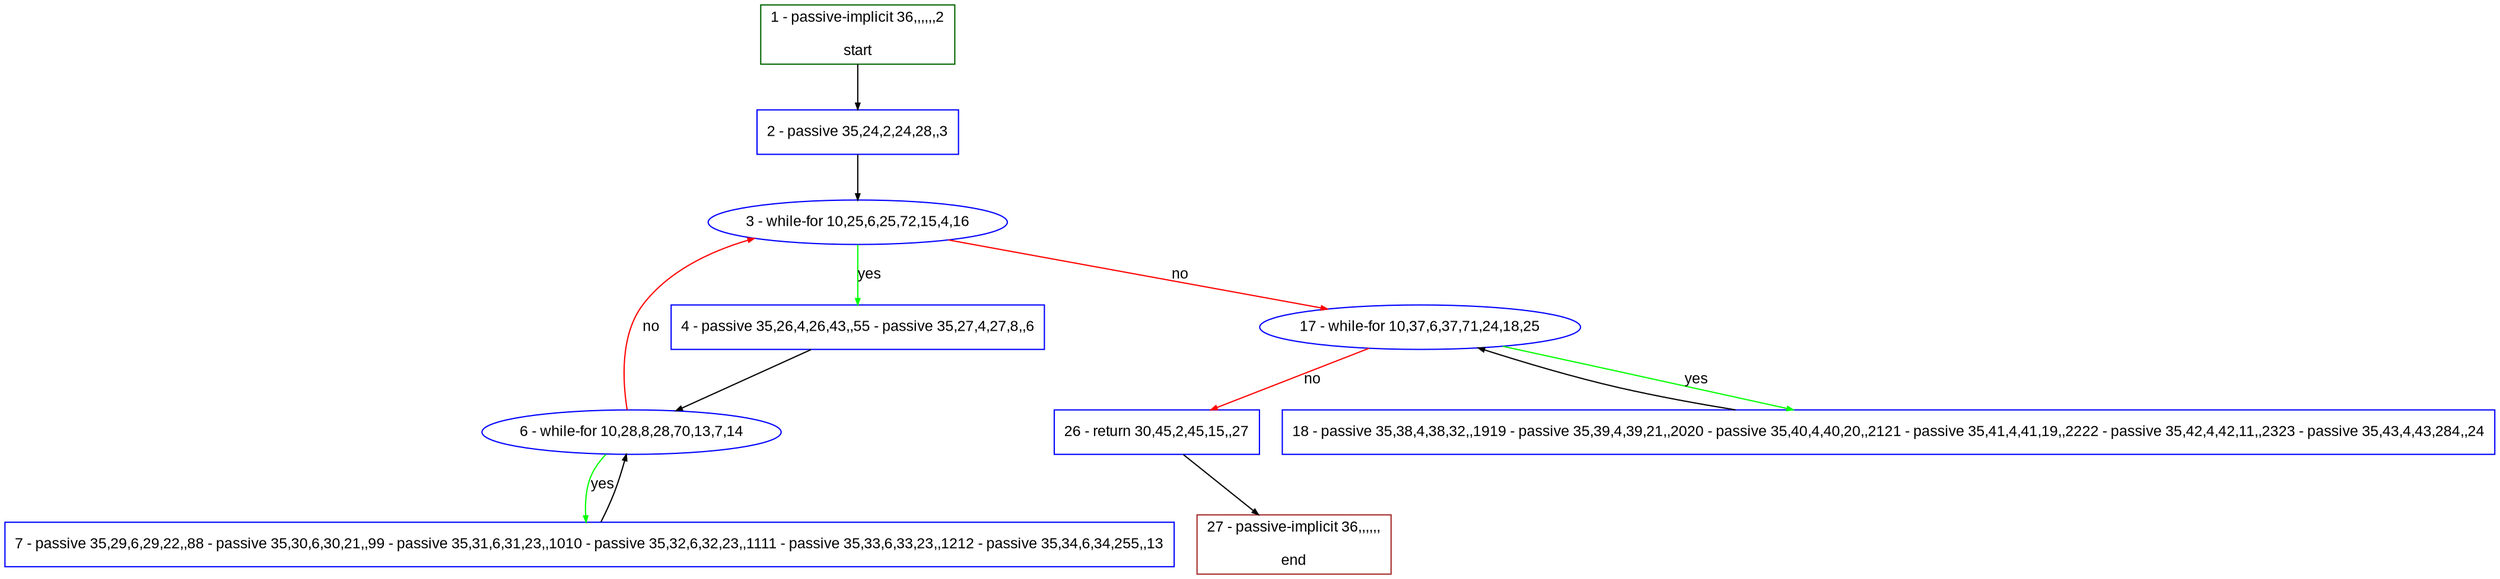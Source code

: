 digraph "" {
  graph [pack="true", label="", fontsize="12", packmode="clust", fontname="Arial", fillcolor="#FFFFCC", bgcolor="white", style="rounded,filled", compound="true"];
  node [node_initialized="no", label="", color="grey", fontsize="12", fillcolor="white", fontname="Arial", style="filled", shape="rectangle", compound="true", fixedsize="false"];
  edge [fontcolor="black", arrowhead="normal", arrowtail="none", arrowsize="0.5", ltail="", label="", color="black", fontsize="12", lhead="", fontname="Arial", dir="forward", compound="true"];
  __N1 [label="2 - passive 35,24,2,24,28,,3", color="#0000ff", fillcolor="#ffffff", style="filled", shape="box"];
  __N2 [label="1 - passive-implicit 36,,,,,,2\n\nstart", color="#006400", fillcolor="#ffffff", style="filled", shape="box"];
  __N3 [label="3 - while-for 10,25,6,25,72,15,4,16", color="#0000ff", fillcolor="#ffffff", style="filled", shape="oval"];
  __N4 [label="4 - passive 35,26,4,26,43,,55 - passive 35,27,4,27,8,,6", color="#0000ff", fillcolor="#ffffff", style="filled", shape="box"];
  __N5 [label="17 - while-for 10,37,6,37,71,24,18,25", color="#0000ff", fillcolor="#ffffff", style="filled", shape="oval"];
  __N6 [label="6 - while-for 10,28,8,28,70,13,7,14", color="#0000ff", fillcolor="#ffffff", style="filled", shape="oval"];
  __N7 [label="7 - passive 35,29,6,29,22,,88 - passive 35,30,6,30,21,,99 - passive 35,31,6,31,23,,1010 - passive 35,32,6,32,23,,1111 - passive 35,33,6,33,23,,1212 - passive 35,34,6,34,255,,13", color="#0000ff", fillcolor="#ffffff", style="filled", shape="box"];
  __N8 [label="18 - passive 35,38,4,38,32,,1919 - passive 35,39,4,39,21,,2020 - passive 35,40,4,40,20,,2121 - passive 35,41,4,41,19,,2222 - passive 35,42,4,42,11,,2323 - passive 35,43,4,43,284,,24", color="#0000ff", fillcolor="#ffffff", style="filled", shape="box"];
  __N9 [label="26 - return 30,45,2,45,15,,27", color="#0000ff", fillcolor="#ffffff", style="filled", shape="box"];
  __N10 [label="27 - passive-implicit 36,,,,,,\n\nend", color="#a52a2a", fillcolor="#ffffff", style="filled", shape="box"];
  __N2 -> __N1 [arrowhead="normal", arrowtail="none", color="#000000", label="", dir="forward"];
  __N1 -> __N3 [arrowhead="normal", arrowtail="none", color="#000000", label="", dir="forward"];
  __N3 -> __N4 [arrowhead="normal", arrowtail="none", color="#00ff00", label="yes", dir="forward"];
  __N3 -> __N5 [arrowhead="normal", arrowtail="none", color="#ff0000", label="no", dir="forward"];
  __N4 -> __N6 [arrowhead="normal", arrowtail="none", color="#000000", label="", dir="forward"];
  __N6 -> __N3 [arrowhead="normal", arrowtail="none", color="#ff0000", label="no", dir="forward"];
  __N6 -> __N7 [arrowhead="normal", arrowtail="none", color="#00ff00", label="yes", dir="forward"];
  __N7 -> __N6 [arrowhead="normal", arrowtail="none", color="#000000", label="", dir="forward"];
  __N5 -> __N8 [arrowhead="normal", arrowtail="none", color="#00ff00", label="yes", dir="forward"];
  __N8 -> __N5 [arrowhead="normal", arrowtail="none", color="#000000", label="", dir="forward"];
  __N5 -> __N9 [arrowhead="normal", arrowtail="none", color="#ff0000", label="no", dir="forward"];
  __N9 -> __N10 [arrowhead="normal", arrowtail="none", color="#000000", label="", dir="forward"];
}
